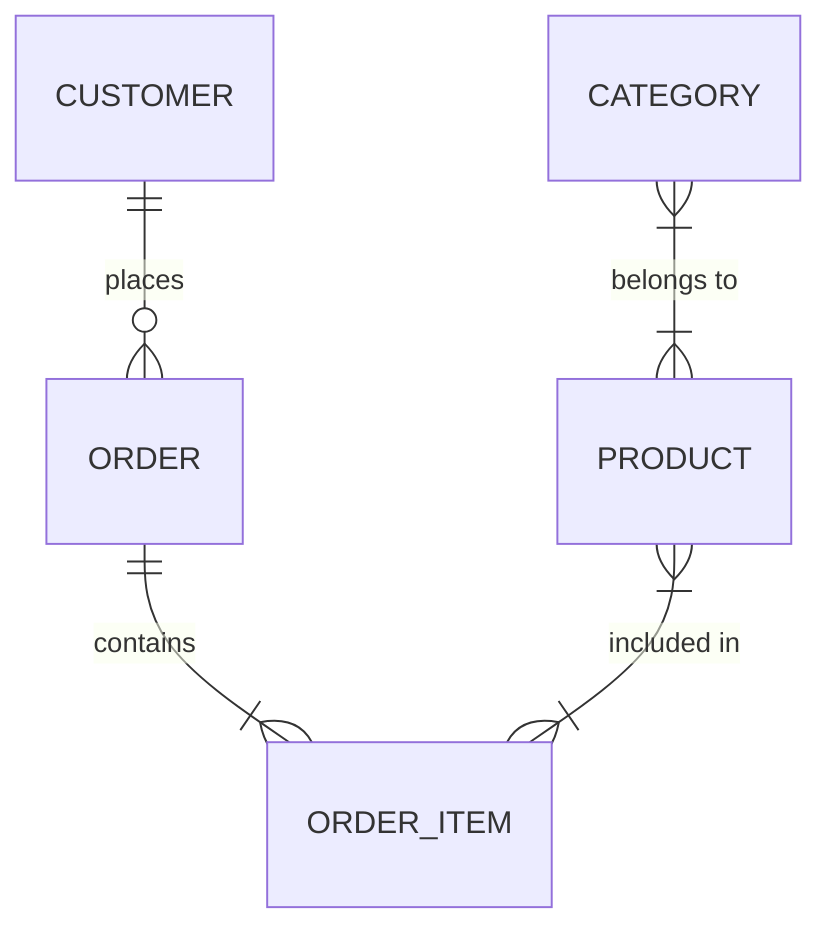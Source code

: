 erDiagram
    CUSTOMER ||--o{ ORDER : places
    ORDER ||--|{ ORDER_ITEM : contains
    PRODUCT }|--|{ ORDER_ITEM : "included in"
    CATEGORY }|--|{ PRODUCT : "belongs to"
